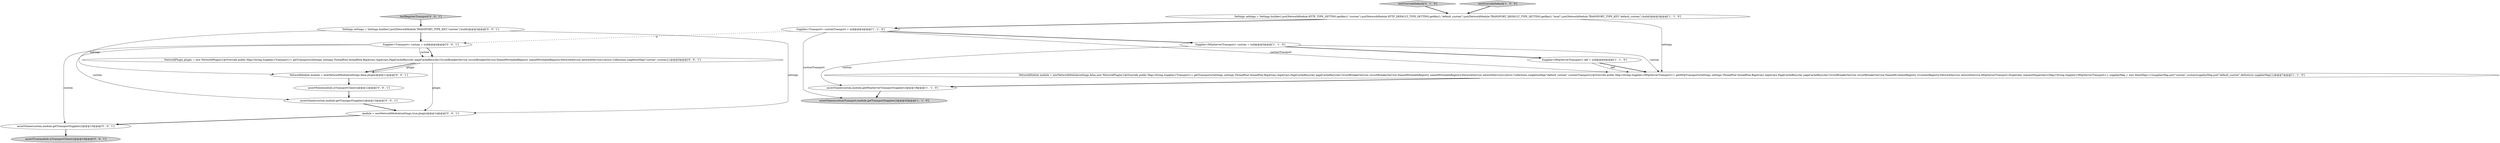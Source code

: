 digraph {
12 [style = filled, label = "assertSame(custom,module.getTransportSupplier())@@@13@@@['0', '0', '1']", fillcolor = white, shape = ellipse image = "AAA0AAABBB3BBB"];
1 [style = filled, label = "assertSame(customTransport,module.getTransportSupplier())@@@20@@@['1', '1', '0']", fillcolor = lightgray, shape = ellipse image = "AAA0AAABBB1BBB"];
3 [style = filled, label = "assertSame(custom,module.getHttpServerTransportSupplier())@@@19@@@['1', '1', '0']", fillcolor = white, shape = ellipse image = "AAA0AAABBB1BBB"];
8 [style = filled, label = "testOverrideDefault['0', '1', '0']", fillcolor = lightgray, shape = diamond image = "AAA0AAABBB2BBB"];
14 [style = filled, label = "Supplier<Transport> custom = null@@@4@@@['0', '0', '1']", fillcolor = white, shape = ellipse image = "AAA0AAABBB3BBB"];
17 [style = filled, label = "Settings settings = Settings.builder().put(NetworkModule.TRANSPORT_TYPE_KEY,\"custom\").build()@@@3@@@['0', '0', '1']", fillcolor = white, shape = ellipse image = "AAA0AAABBB3BBB"];
18 [style = filled, label = "testRegisterTransport['0', '0', '1']", fillcolor = lightgray, shape = diamond image = "AAA0AAABBB3BBB"];
13 [style = filled, label = "assertTrue(module.isTransportClient())@@@16@@@['0', '0', '1']", fillcolor = lightgray, shape = ellipse image = "AAA0AAABBB3BBB"];
11 [style = filled, label = "NetworkPlugin plugin = new NetworkPlugin(){@Override public Map<String,Supplier<Transport>> getTransports(Settings settings,ThreadPool threadPool,BigArrays bigArrays,PageCacheRecycler pageCacheRecycler,CircuitBreakerService circuitBreakerService,NamedWriteableRegistry namedWriteableRegistry,NetworkService networkService){return Collections.singletonMap(\"custom\",custom)}}@@@5@@@['0', '0', '1']", fillcolor = white, shape = ellipse image = "AAA0AAABBB3BBB"];
16 [style = filled, label = "NetworkModule module = newNetworkModule(settings,false,plugin)@@@11@@@['0', '0', '1']", fillcolor = white, shape = ellipse image = "AAA0AAABBB3BBB"];
0 [style = filled, label = "NetworkModule module = newNetworkModule(settings,false,new NetworkPlugin(){@Override public Map<String,Supplier<Transport>> getTransports(Settings settings,ThreadPool threadPool,BigArrays bigArrays,PageCacheRecycler pageCacheRecycler,CircuitBreakerService circuitBreakerService,NamedWriteableRegistry namedWriteableRegistry,NetworkService networkService){return Collections.singletonMap(\"default_custom\",customTransport)}@Override public Map<String,Supplier<HttpServerTransport>> getHttpTransports(Settings settings,ThreadPool threadPool,BigArrays bigArrays,PageCacheRecycler pageCacheRecycler,CircuitBreakerService circuitBreakerService,NamedXContentRegistry xContentRegistry,NetworkService networkService,HttpServerTransport.Dispatcher requestDispatcher){Map<String,Supplier<HttpServerTransport>> supplierMap = new HashMap<>()supplierMap.put(\"custom\",custom)supplierMap.put(\"default_custom\",def)return supplierMap}})@@@7@@@['1', '1', '0']", fillcolor = white, shape = ellipse image = "AAA0AAABBB1BBB"];
5 [style = filled, label = "testOverrideDefault['1', '0', '0']", fillcolor = lightgray, shape = diamond image = "AAA0AAABBB1BBB"];
6 [style = filled, label = "Supplier<HttpServerTransport> def = null@@@6@@@['1', '1', '0']", fillcolor = white, shape = ellipse image = "AAA0AAABBB1BBB"];
9 [style = filled, label = "assertFalse(module.isTransportClient())@@@12@@@['0', '0', '1']", fillcolor = white, shape = ellipse image = "AAA0AAABBB3BBB"];
2 [style = filled, label = "Supplier<Transport> customTransport = null@@@4@@@['1', '1', '0']", fillcolor = white, shape = ellipse image = "AAA0AAABBB1BBB"];
10 [style = filled, label = "assertSame(custom,module.getTransportSupplier())@@@15@@@['0', '0', '1']", fillcolor = white, shape = ellipse image = "AAA0AAABBB3BBB"];
15 [style = filled, label = "module = newNetworkModule(settings,true,plugin)@@@14@@@['0', '0', '1']", fillcolor = white, shape = ellipse image = "AAA0AAABBB3BBB"];
7 [style = filled, label = "Settings settings = Settings.builder().put(NetworkModule.HTTP_TYPE_SETTING.getKey(),\"custom\").put(NetworkModule.HTTP_DEFAULT_TYPE_SETTING.getKey(),\"default_custom\").put(NetworkModule.TRANSPORT_DEFAULT_TYPE_SETTING.getKey(),\"local\").put(NetworkModule.TRANSPORT_TYPE_KEY,\"default_custom\").build()@@@3@@@['1', '1', '0']", fillcolor = white, shape = ellipse image = "AAA0AAABBB1BBB"];
4 [style = filled, label = "Supplier<HttpServerTransport> custom = null@@@5@@@['1', '1', '0']", fillcolor = white, shape = ellipse image = "AAA0AAABBB1BBB"];
14->10 [style = solid, label="custom"];
4->6 [style = bold, label=""];
11->15 [style = solid, label="plugin"];
2->4 [style = bold, label=""];
6->0 [style = solid, label="def"];
2->0 [style = solid, label="customTransport"];
17->16 [style = solid, label="settings"];
12->15 [style = bold, label=""];
6->0 [style = bold, label=""];
17->14 [style = bold, label=""];
0->3 [style = bold, label=""];
11->16 [style = bold, label=""];
4->0 [style = solid, label="custom"];
14->11 [style = bold, label=""];
3->1 [style = bold, label=""];
7->0 [style = solid, label="settings"];
2->1 [style = solid, label="customTransport"];
14->11 [style = solid, label="custom"];
10->13 [style = bold, label=""];
11->16 [style = solid, label="plugin"];
2->14 [style = dashed, label="0"];
17->15 [style = solid, label="settings"];
8->7 [style = bold, label=""];
18->17 [style = bold, label=""];
14->12 [style = solid, label="custom"];
4->3 [style = solid, label="custom"];
15->10 [style = bold, label=""];
5->7 [style = bold, label=""];
9->12 [style = bold, label=""];
16->9 [style = bold, label=""];
7->2 [style = bold, label=""];
}
